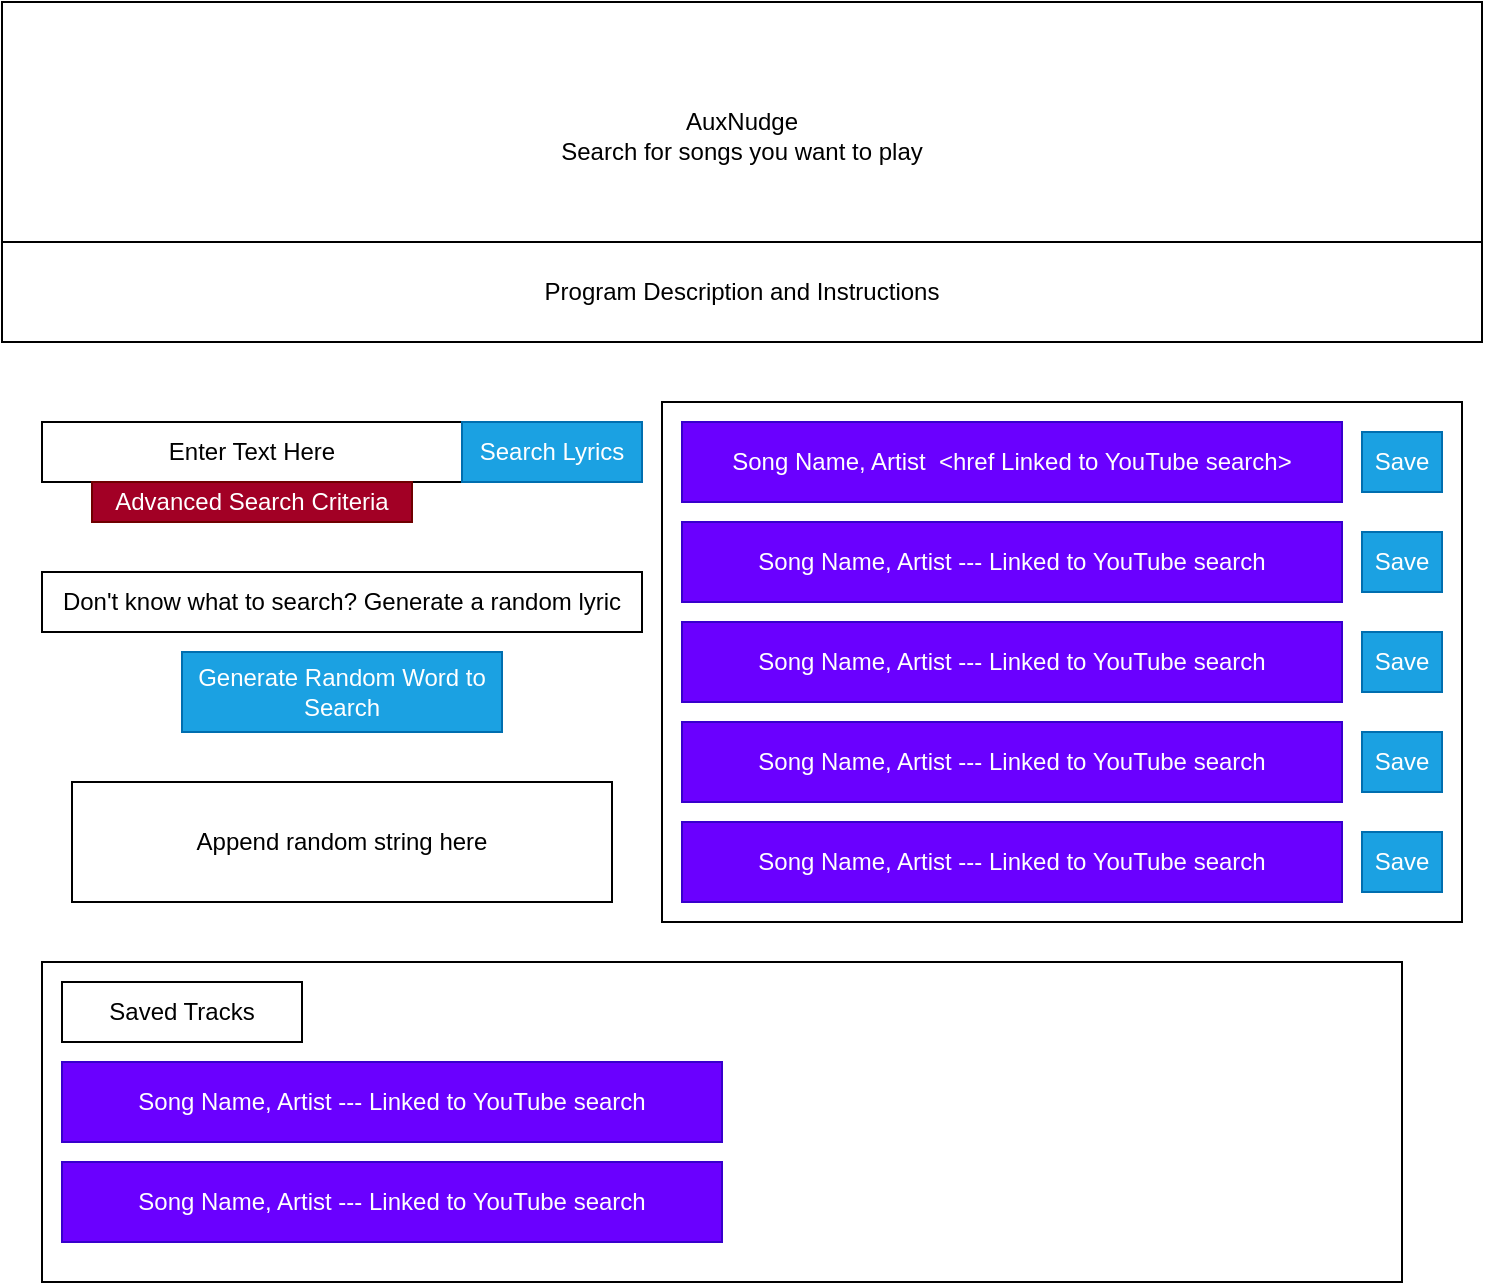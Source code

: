 <mxfile>
    <diagram id="yHeRXRinQ7M16kkupZFc" name="Main Page">
        <mxGraphModel dx="734" dy="331" grid="1" gridSize="10" guides="1" tooltips="1" connect="1" arrows="1" fold="1" page="1" pageScale="1" pageWidth="850" pageHeight="1100" math="0" shadow="0">
            <root>
                <mxCell id="0"/>
                <mxCell id="1" parent="0"/>
                <mxCell id="2" value="&lt;br&gt;AuxNudge&lt;br&gt;Search for songs you want to play" style="whiteSpace=wrap;html=1;" parent="1" vertex="1">
                    <mxGeometry width="740" height="120" as="geometry"/>
                </mxCell>
                <mxCell id="4" value="Enter Text Here" style="whiteSpace=wrap;html=1;" parent="1" vertex="1">
                    <mxGeometry x="20" y="210" width="210" height="30" as="geometry"/>
                </mxCell>
                <mxCell id="5" value="Search Lyrics" style="whiteSpace=wrap;html=1;fillColor=#1ba1e2;fontColor=#ffffff;strokeColor=#006EAF;" parent="1" vertex="1">
                    <mxGeometry x="230" y="210" width="90" height="30" as="geometry"/>
                </mxCell>
                <mxCell id="6" value="Don't know what to search? Generate a random lyric" style="whiteSpace=wrap;html=1;" parent="1" vertex="1">
                    <mxGeometry x="20" y="285" width="300" height="30" as="geometry"/>
                </mxCell>
                <mxCell id="7" value="Generate Random Word to Search" style="whiteSpace=wrap;html=1;fillColor=#1ba1e2;fontColor=#ffffff;strokeColor=#006EAF;" parent="1" vertex="1">
                    <mxGeometry x="90" y="325" width="160" height="40" as="geometry"/>
                </mxCell>
                <mxCell id="8" value="Program Description and Instructions" style="whiteSpace=wrap;html=1;" parent="1" vertex="1">
                    <mxGeometry y="120" width="740" height="50" as="geometry"/>
                </mxCell>
                <mxCell id="11" value="Append random string here" style="whiteSpace=wrap;html=1;" parent="1" vertex="1">
                    <mxGeometry x="35" y="390" width="270" height="60" as="geometry"/>
                </mxCell>
                <mxCell id="12" value="" style="whiteSpace=wrap;html=1;" parent="1" vertex="1">
                    <mxGeometry x="330" y="200" width="400" height="260" as="geometry"/>
                </mxCell>
                <mxCell id="13" value="Song Name, Artist&amp;nbsp; &amp;lt;href Linked to YouTube search&amp;gt;" style="whiteSpace=wrap;html=1;fillColor=#6a00ff;fontColor=#ffffff;strokeColor=#3700CC;" parent="1" vertex="1">
                    <mxGeometry x="340" y="210" width="330" height="40" as="geometry"/>
                </mxCell>
                <mxCell id="14" value="Song Name, Artist --- Linked to YouTube search" style="whiteSpace=wrap;html=1;fillColor=#6a00ff;fontColor=#ffffff;strokeColor=#3700CC;" parent="1" vertex="1">
                    <mxGeometry x="340" y="260" width="330" height="40" as="geometry"/>
                </mxCell>
                <mxCell id="15" value="Song Name, Artist --- Linked to YouTube search" style="whiteSpace=wrap;html=1;fillColor=#6a00ff;fontColor=#ffffff;strokeColor=#3700CC;" parent="1" vertex="1">
                    <mxGeometry x="340" y="310" width="330" height="40" as="geometry"/>
                </mxCell>
                <mxCell id="16" value="Song Name, Artist --- Linked to YouTube search" style="whiteSpace=wrap;html=1;fillColor=#6a00ff;fontColor=#ffffff;strokeColor=#3700CC;" parent="1" vertex="1">
                    <mxGeometry x="340" y="360" width="330" height="40" as="geometry"/>
                </mxCell>
                <mxCell id="17" value="Song Name, Artist --- Linked to YouTube search" style="whiteSpace=wrap;html=1;fillColor=#6a00ff;fontColor=#ffffff;strokeColor=#3700CC;" parent="1" vertex="1">
                    <mxGeometry x="340" y="410" width="330" height="40" as="geometry"/>
                </mxCell>
                <mxCell id="zMbT-GbEfDGOlwOlyKTH-17" value="" style="whiteSpace=wrap;html=1;" vertex="1" parent="1">
                    <mxGeometry x="20" y="480" width="680" height="160" as="geometry"/>
                </mxCell>
                <mxCell id="zMbT-GbEfDGOlwOlyKTH-18" value="Saved Tracks" style="whiteSpace=wrap;html=1;" vertex="1" parent="1">
                    <mxGeometry x="30" y="490" width="120" height="30" as="geometry"/>
                </mxCell>
                <mxCell id="zMbT-GbEfDGOlwOlyKTH-19" value="Song Name, Artist --- Linked to YouTube search" style="whiteSpace=wrap;html=1;fillColor=#6a00ff;fontColor=#ffffff;strokeColor=#3700CC;" vertex="1" parent="1">
                    <mxGeometry x="30" y="530" width="330" height="40" as="geometry"/>
                </mxCell>
                <mxCell id="zMbT-GbEfDGOlwOlyKTH-20" value="Song Name, Artist --- Linked to YouTube search" style="whiteSpace=wrap;html=1;fillColor=#6a00ff;fontColor=#ffffff;strokeColor=#3700CC;" vertex="1" parent="1">
                    <mxGeometry x="30" y="580" width="330" height="40" as="geometry"/>
                </mxCell>
                <mxCell id="EWQmEmaryFTF-WGLMhdZ-17" value="Save" style="whiteSpace=wrap;html=1;fillColor=#1ba1e2;fontColor=#ffffff;strokeColor=#006EAF;" vertex="1" parent="1">
                    <mxGeometry x="680" y="215" width="40" height="30" as="geometry"/>
                </mxCell>
                <mxCell id="EWQmEmaryFTF-WGLMhdZ-18" value="Save" style="whiteSpace=wrap;html=1;fillColor=#1ba1e2;fontColor=#ffffff;strokeColor=#006EAF;" vertex="1" parent="1">
                    <mxGeometry x="680" y="265" width="40" height="30" as="geometry"/>
                </mxCell>
                <mxCell id="EWQmEmaryFTF-WGLMhdZ-19" value="Save" style="whiteSpace=wrap;html=1;fillColor=#1ba1e2;fontColor=#ffffff;strokeColor=#006EAF;" vertex="1" parent="1">
                    <mxGeometry x="680" y="315" width="40" height="30" as="geometry"/>
                </mxCell>
                <mxCell id="EWQmEmaryFTF-WGLMhdZ-20" value="Save" style="whiteSpace=wrap;html=1;fillColor=#1ba1e2;fontColor=#ffffff;strokeColor=#006EAF;" vertex="1" parent="1">
                    <mxGeometry x="680" y="365" width="40" height="30" as="geometry"/>
                </mxCell>
                <mxCell id="EWQmEmaryFTF-WGLMhdZ-21" value="Save" style="whiteSpace=wrap;html=1;fillColor=#1ba1e2;fontColor=#ffffff;strokeColor=#006EAF;" vertex="1" parent="1">
                    <mxGeometry x="680" y="415" width="40" height="30" as="geometry"/>
                </mxCell>
                <mxCell id="EWQmEmaryFTF-WGLMhdZ-22" value="Advanced Search Criteria" style="whiteSpace=wrap;html=1;fillColor=#a20025;fontColor=#ffffff;strokeColor=#6F0000;" vertex="1" parent="1">
                    <mxGeometry x="45" y="240" width="160" height="20" as="geometry"/>
                </mxCell>
            </root>
        </mxGraphModel>
    </diagram>
    <diagram id="fV4QNXy7fZG0U9g_ObC5" name="Selected Song">
        <mxGraphModel dx="734" dy="331" grid="1" gridSize="10" guides="1" tooltips="1" connect="1" arrows="1" fold="1" page="1" pageScale="1" pageWidth="850" pageHeight="1100" math="0" shadow="0">
            <root>
                <mxCell id="o8-SUxAEBFUxkgQ_GyOc-0"/>
                <mxCell id="o8-SUxAEBFUxkgQ_GyOc-1" parent="o8-SUxAEBFUxkgQ_GyOc-0"/>
                <mxCell id="RLwkTGZivj9Bhqrse5gz-0" value="" style="whiteSpace=wrap;html=1;" vertex="1" parent="o8-SUxAEBFUxkgQ_GyOc-1">
                    <mxGeometry x="40" y="20" width="600" height="340" as="geometry"/>
                </mxCell>
                <mxCell id="RLwkTGZivj9Bhqrse5gz-1" value="Song Title" style="whiteSpace=wrap;html=1;" vertex="1" parent="o8-SUxAEBFUxkgQ_GyOc-1">
                    <mxGeometry x="90" y="90" width="240" height="30" as="geometry"/>
                </mxCell>
                <mxCell id="RLwkTGZivj9Bhqrse5gz-2" value="Artist" style="whiteSpace=wrap;html=1;" vertex="1" parent="o8-SUxAEBFUxkgQ_GyOc-1">
                    <mxGeometry x="90" y="130" width="240" height="30" as="geometry"/>
                </mxCell>
                <mxCell id="RLwkTGZivj9Bhqrse5gz-3" value="Link to YoutTube Search" style="whiteSpace=wrap;html=1;" vertex="1" parent="o8-SUxAEBFUxkgQ_GyOc-1">
                    <mxGeometry x="90" y="170" width="240" height="30" as="geometry"/>
                </mxCell>
                <mxCell id="RLwkTGZivj9Bhqrse5gz-4" value="Album Art Image" style="whiteSpace=wrap;html=1;" vertex="1" parent="o8-SUxAEBFUxkgQ_GyOc-1">
                    <mxGeometry x="380" y="30" width="250" height="240" as="geometry"/>
                </mxCell>
                <mxCell id="PXMq3aOHnPelCNWpbuw5-0" value="Back to Main Page" style="whiteSpace=wrap;html=1;fillColor=#1ba1e2;fontColor=#ffffff;strokeColor=#006EAF;" vertex="1" parent="o8-SUxAEBFUxkgQ_GyOc-1">
                    <mxGeometry x="280" y="300" width="120" height="30" as="geometry"/>
                </mxCell>
                <mxCell id="PXMq3aOHnPelCNWpbuw5-1" value="Save Track" style="whiteSpace=wrap;html=1;fillColor=#1ba1e2;fontColor=#ffffff;strokeColor=#006EAF;" vertex="1" parent="o8-SUxAEBFUxkgQ_GyOc-1">
                    <mxGeometry x="155" y="220" width="110" height="30" as="geometry"/>
                </mxCell>
            </root>
        </mxGraphModel>
    </diagram>
</mxfile>